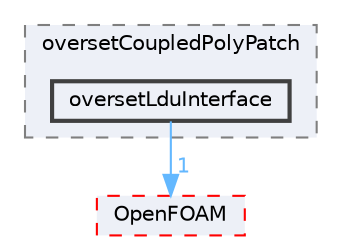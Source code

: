 digraph "src/overset/oversetCoupledPolyPatch/oversetLduInterface"
{
 // LATEX_PDF_SIZE
  bgcolor="transparent";
  edge [fontname=Helvetica,fontsize=10,labelfontname=Helvetica,labelfontsize=10];
  node [fontname=Helvetica,fontsize=10,shape=box,height=0.2,width=0.4];
  compound=true
  subgraph clusterdir_61759e93040a29815afe1d0b610388a7 {
    graph [ bgcolor="#edf0f7", pencolor="grey50", label="oversetCoupledPolyPatch", fontname=Helvetica,fontsize=10 style="filled,dashed", URL="dir_61759e93040a29815afe1d0b610388a7.html",tooltip=""]
  dir_abd5d40edd807b3184da8bbca86d1455 [label="oversetLduInterface", fillcolor="#edf0f7", color="grey25", style="filled,bold", URL="dir_abd5d40edd807b3184da8bbca86d1455.html",tooltip=""];
  }
  dir_c5473ff19b20e6ec4dfe5c310b3778a8 [label="OpenFOAM", fillcolor="#edf0f7", color="red", style="filled,dashed", URL="dir_c5473ff19b20e6ec4dfe5c310b3778a8.html",tooltip=""];
  dir_abd5d40edd807b3184da8bbca86d1455->dir_c5473ff19b20e6ec4dfe5c310b3778a8 [headlabel="1", labeldistance=1.5 headhref="dir_002758_002695.html" href="dir_002758_002695.html" color="steelblue1" fontcolor="steelblue1"];
}
